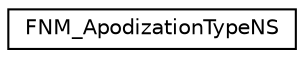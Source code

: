 digraph "Graphical Class Hierarchy"
{
 // LATEX_PDF_SIZE
  edge [fontname="Helvetica",fontsize="10",labelfontname="Helvetica",labelfontsize="10"];
  node [fontname="Helvetica",fontsize="10",shape=record];
  rankdir="LR";
  Node0 [label="FNM_ApodizationTypeNS",height=0.2,width=0.4,color="black", fillcolor="white", style="filled",URL="$db/dc8/structFNM__ApodizationTypeNS.html",tooltip=" "];
}
